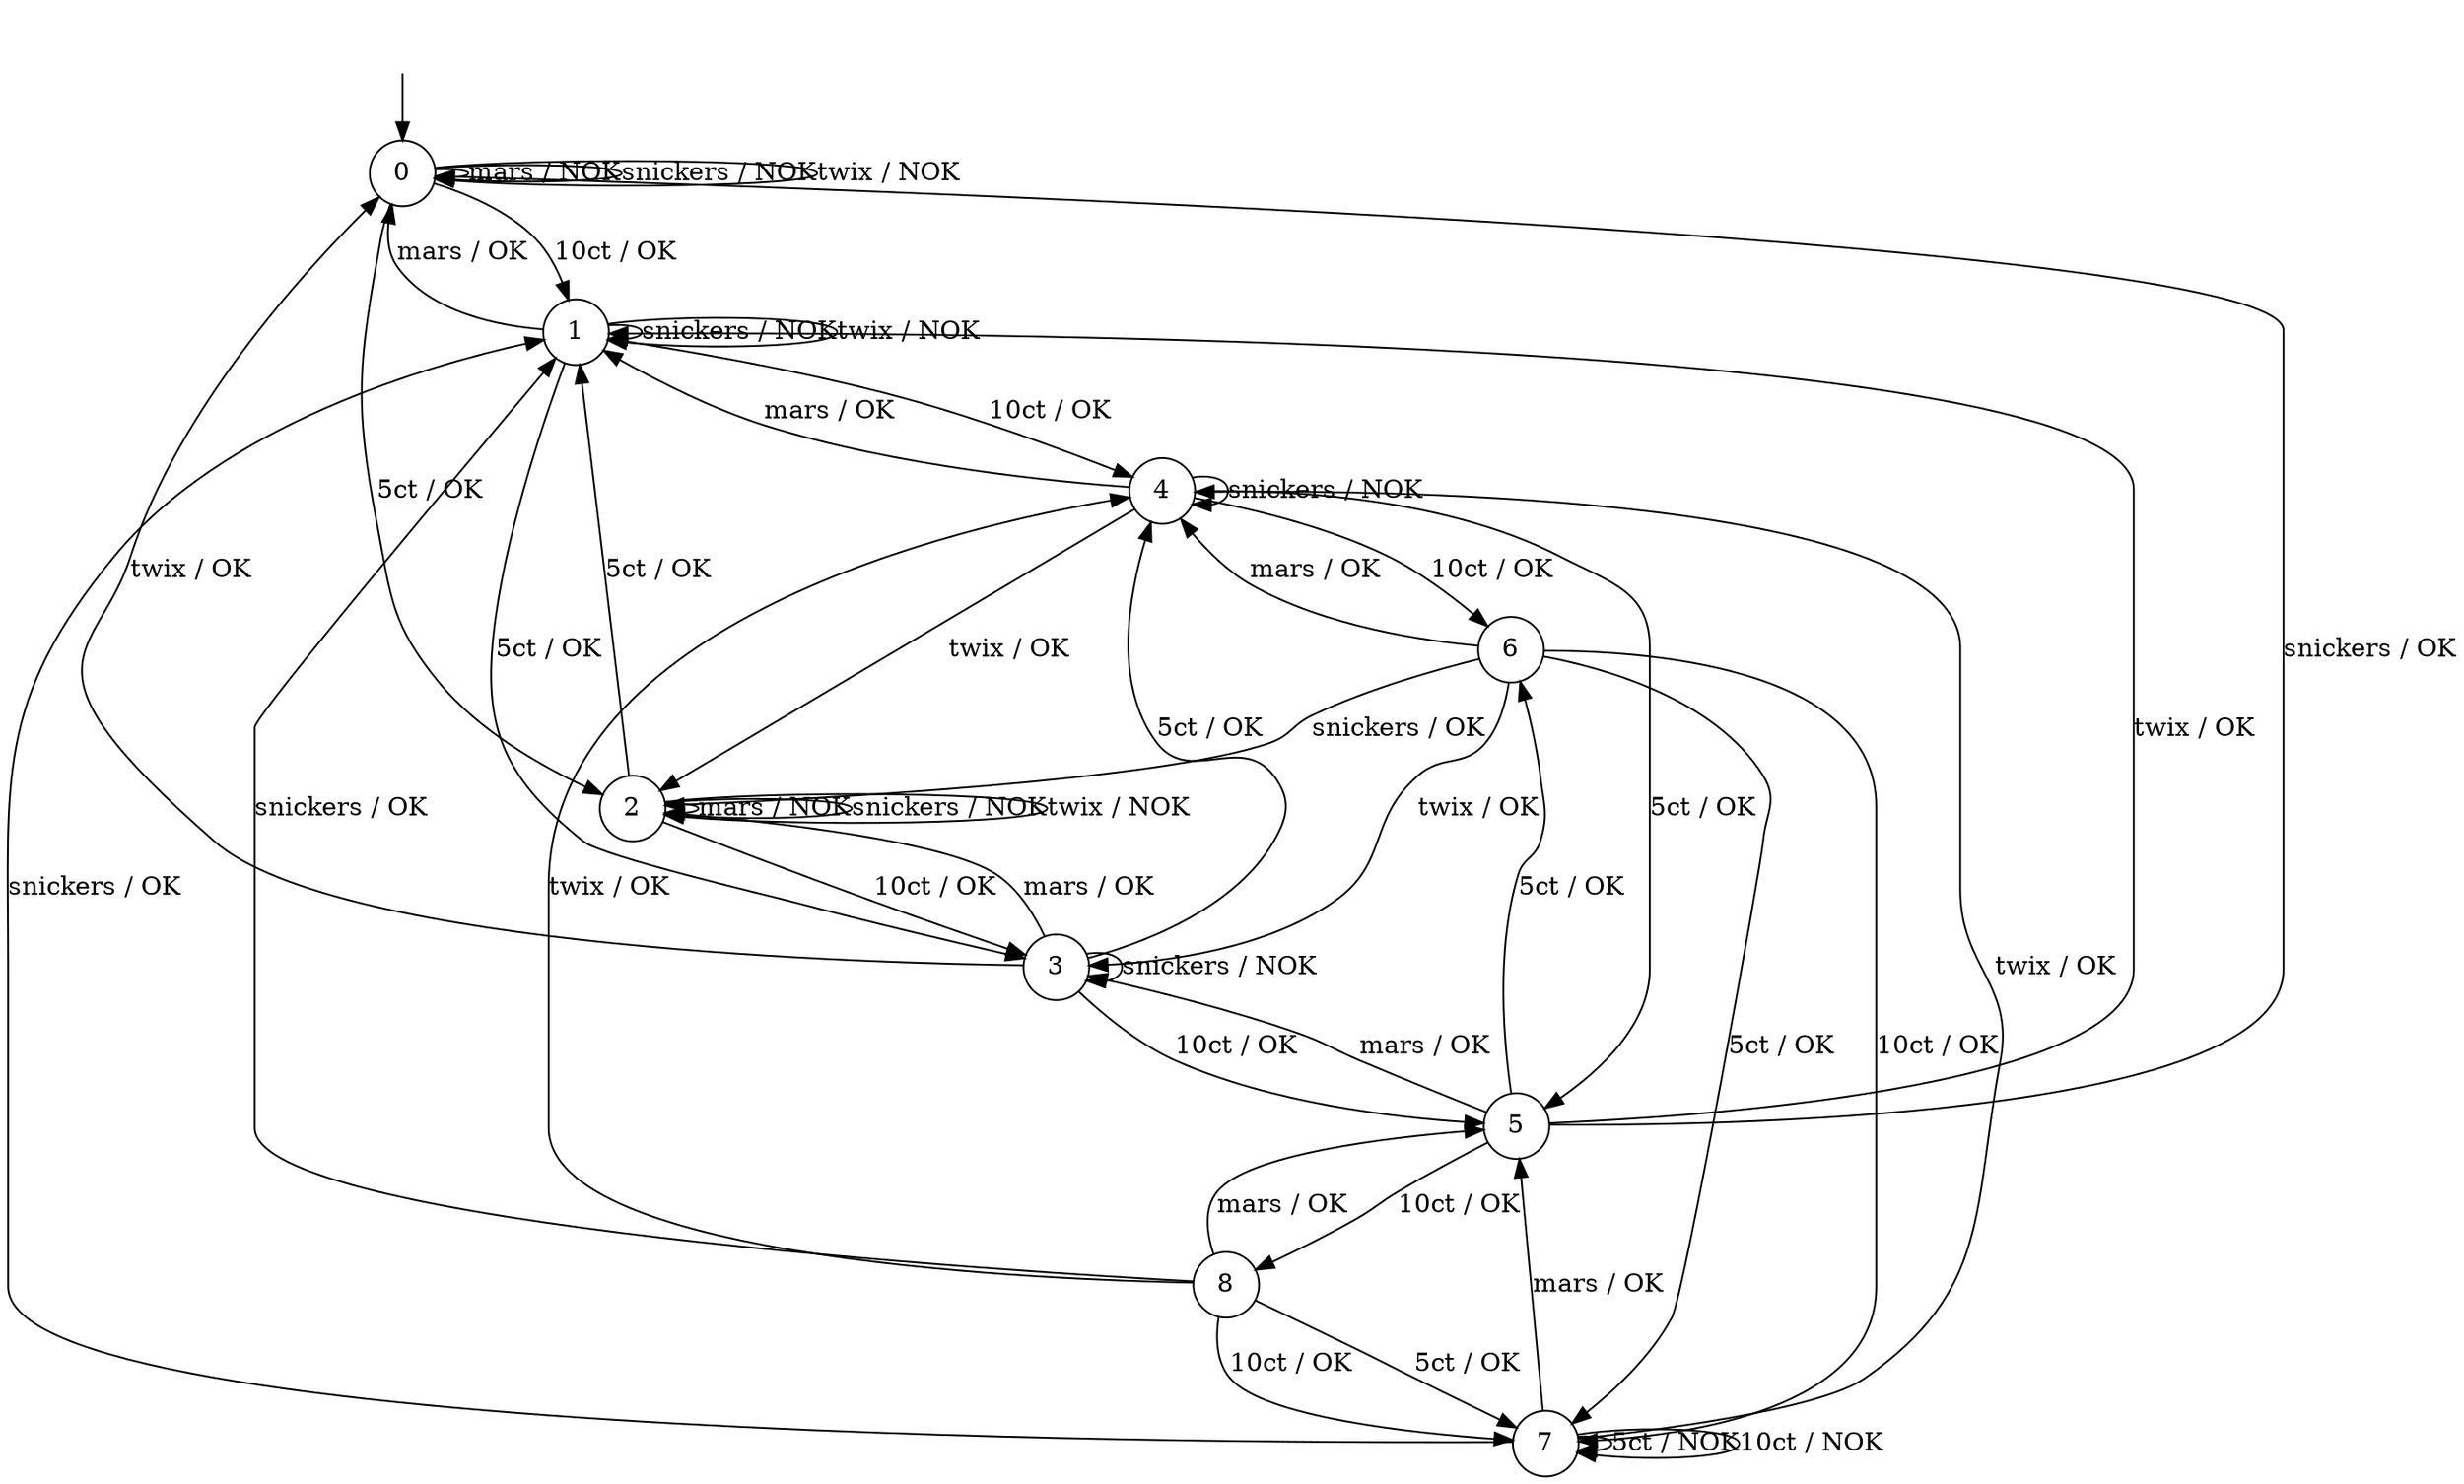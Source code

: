 digraph g {
__start0 [label="" shape="none"];

	s0 [shape="circle" label="0"];
	s1 [shape="circle" label="1"];
	s2 [shape="circle" label="2"];
	s3 [shape="circle" label="3"];
	s4 [shape="circle" label="4"];
	s5 [shape="circle" label="5"];
	s6 [shape="circle" label="6"];
	s7 [shape="circle" label="7"];
	s8 [shape="circle" label="8"];
	s0 -> s2 [label="5ct / OK"];
	s0 -> s1 [label="10ct / OK"];
	s0 -> s0 [label="mars / NOK"];
	s0 -> s0 [label="snickers / NOK"];
	s0 -> s0 [label="twix / NOK"];
	s1 -> s3 [label="5ct / OK"];
	s1 -> s4 [label="10ct / OK"];
	s1 -> s0 [label="mars / OK"];
	s1 -> s1 [label="snickers / NOK"];
	s1 -> s1 [label="twix / NOK"];
	s2 -> s1 [label="5ct / OK"];
	s2 -> s3 [label="10ct / OK"];
	s2 -> s2 [label="mars / NOK"];
	s2 -> s2 [label="snickers / NOK"];
	s2 -> s2 [label="twix / NOK"];
	s3 -> s4 [label="5ct / OK"];
	s3 -> s5 [label="10ct / OK"];
	s3 -> s2 [label="mars / OK"];
	s3 -> s3 [label="snickers / NOK"];
	s3 -> s0 [label="twix / OK"];
	s4 -> s5 [label="5ct / OK"];
	s4 -> s6 [label="10ct / OK"];
	s4 -> s1 [label="mars / OK"];
	s4 -> s4 [label="snickers / NOK"];
	s4 -> s2 [label="twix / OK"];
	s5 -> s6 [label="5ct / OK"];
	s5 -> s8 [label="10ct / OK"];
	s5 -> s3 [label="mars / OK"];
	s5 -> s0 [label="snickers / OK"];
	s5 -> s1 [label="twix / OK"];
	s6 -> s7 [label="5ct / OK"];
	s6 -> s7 [label="10ct / OK"];
	s6 -> s4 [label="mars / OK"];
	s6 -> s2 [label="snickers / OK"];
	s6 -> s3 [label="twix / OK"];
	s7 -> s7 [label="5ct / NOK"];
	s7 -> s7 [label="10ct / NOK"];
	s7 -> s5 [label="mars / OK"];
	s7 -> s1 [label="snickers / OK"];
	s7 -> s4 [label="twix / OK"];
	s8 -> s7 [label="5ct / OK"];
	s8 -> s7 [label="10ct / OK"];
	s8 -> s5 [label="mars / OK"];
	s8 -> s1 [label="snickers / OK"];
	s8 -> s4 [label="twix / OK"];

__start0 -> s0;
}
